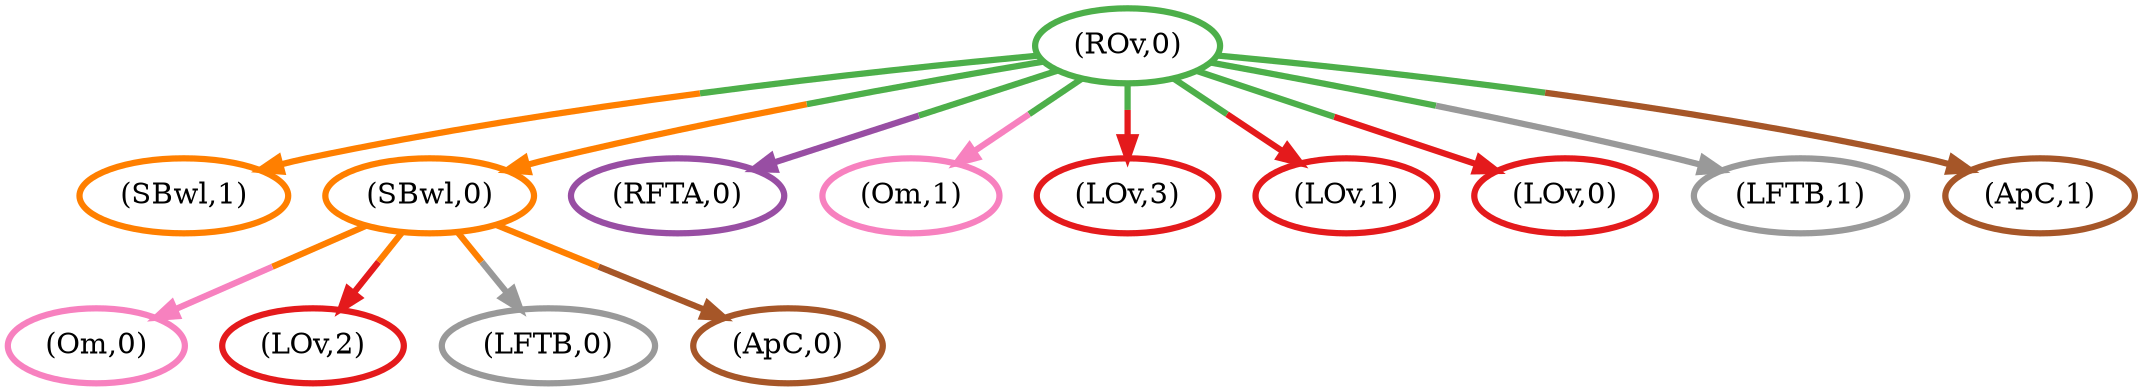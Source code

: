 digraph G {
	13 [penwidth=3,colorscheme=set19,color=8,label="(Om,0)"]
	12 [penwidth=3,colorscheme=set19,color=1,label="(LOv,2)"]
	11 [penwidth=3,colorscheme=set19,color=9,label="(LFTB,0)"]
	10 [penwidth=3,colorscheme=set19,color=7,label="(ApC,0)"]
	9 [penwidth=3,colorscheme=set19,color=5,label="(SBwl,1)"]
	8 [penwidth=3,colorscheme=set19,color=5,label="(SBwl,0)"]
	7 [penwidth=3,colorscheme=set19,color=4,label="(RFTA,0)"]
	6 [penwidth=3,colorscheme=set19,color=8,label="(Om,1)"]
	5 [penwidth=3,colorscheme=set19,color=1,label="(LOv,3)"]
	4 [penwidth=3,colorscheme=set19,color=1,label="(LOv,1)"]
	3 [penwidth=3,colorscheme=set19,color=1,label="(LOv,0)"]
	2 [penwidth=3,colorscheme=set19,color=9,label="(LFTB,1)"]
	1 [penwidth=3,colorscheme=set19,color=7,label="(ApC,1)"]
	0 [penwidth=3,colorscheme=set19,color=3,label="(ROv,0)"]
	8 -> 13 [penwidth=3,colorscheme=set19,color="5;0.5:8"]
	8 -> 12 [penwidth=3,colorscheme=set19,color="5;0.5:1"]
	8 -> 11 [penwidth=3,colorscheme=set19,color="5;0.5:9"]
	8 -> 10 [penwidth=3,colorscheme=set19,color="5;0.5:7"]
	0 -> 9 [penwidth=3,colorscheme=set19,color="3;0.5:5"]
	0 -> 8 [penwidth=3,colorscheme=set19,color="3;0.5:5"]
	0 -> 7 [penwidth=3,colorscheme=set19,color="3;0.5:4"]
	0 -> 6 [penwidth=3,colorscheme=set19,color="3;0.5:8"]
	0 -> 5 [penwidth=3,colorscheme=set19,color="3;0.5:1"]
	0 -> 4 [penwidth=3,colorscheme=set19,color="3;0.5:1"]
	0 -> 3 [penwidth=3,colorscheme=set19,color="3;0.5:1"]
	0 -> 2 [penwidth=3,colorscheme=set19,color="3;0.5:9"]
	0 -> 1 [penwidth=3,colorscheme=set19,color="3;0.5:7"]
}